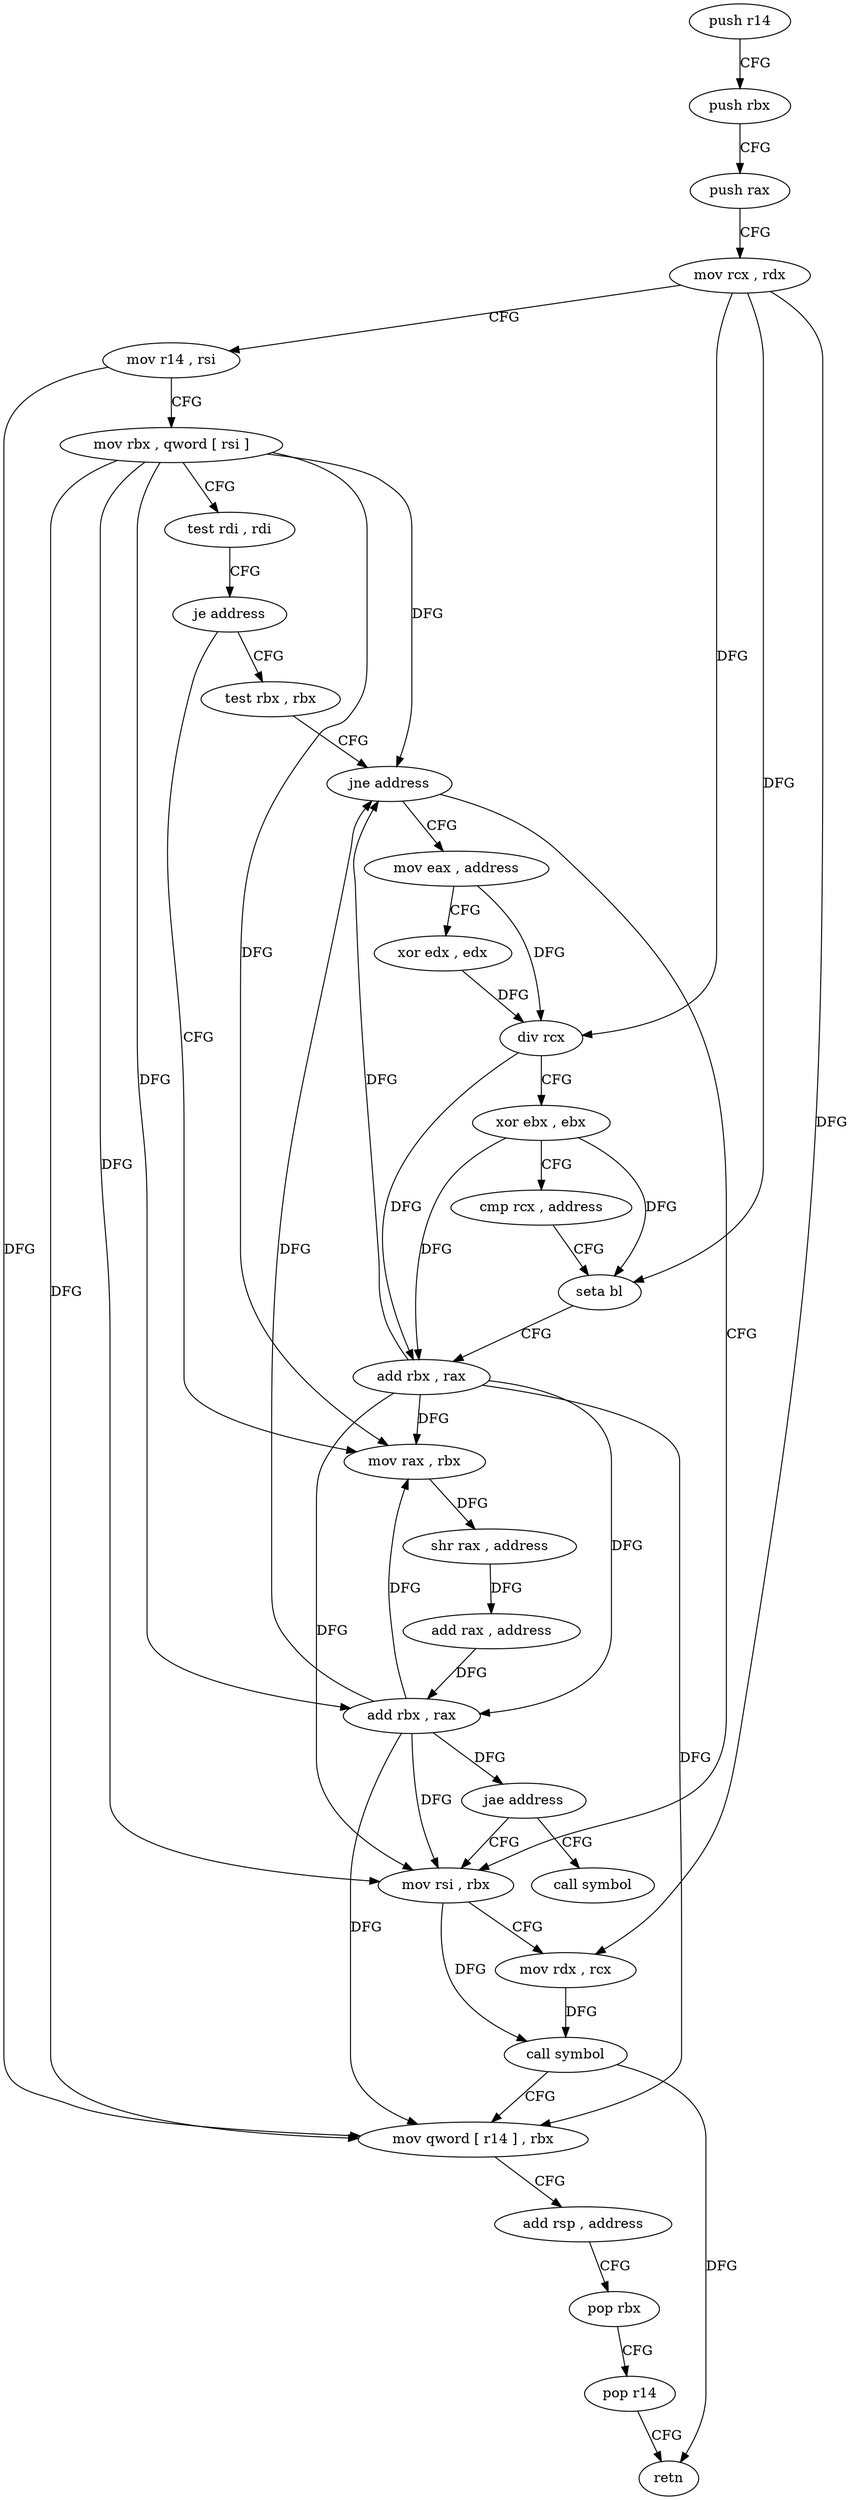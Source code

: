 digraph "func" {
"4217552" [label = "push r14" ]
"4217554" [label = "push rbx" ]
"4217555" [label = "push rax" ]
"4217556" [label = "mov rcx , rdx" ]
"4217559" [label = "mov r14 , rsi" ]
"4217562" [label = "mov rbx , qword [ rsi ]" ]
"4217565" [label = "test rdi , rdi" ]
"4217568" [label = "je address" ]
"4217590" [label = "test rbx , rbx" ]
"4217570" [label = "mov rax , rbx" ]
"4217593" [label = "jne address" ]
"4217620" [label = "mov rsi , rbx" ]
"4217595" [label = "mov eax , address" ]
"4217573" [label = "shr rax , address" ]
"4217576" [label = "add rax , address" ]
"4217580" [label = "add rbx , rax" ]
"4217583" [label = "jae address" ]
"4217585" [label = "call symbol" ]
"4217623" [label = "mov rdx , rcx" ]
"4217626" [label = "call symbol" ]
"4217631" [label = "mov qword [ r14 ] , rbx" ]
"4217634" [label = "add rsp , address" ]
"4217638" [label = "pop rbx" ]
"4217639" [label = "pop r14" ]
"4217641" [label = "retn" ]
"4217600" [label = "xor edx , edx" ]
"4217602" [label = "div rcx" ]
"4217605" [label = "xor ebx , ebx" ]
"4217607" [label = "cmp rcx , address" ]
"4217614" [label = "seta bl" ]
"4217617" [label = "add rbx , rax" ]
"4217552" -> "4217554" [ label = "CFG" ]
"4217554" -> "4217555" [ label = "CFG" ]
"4217555" -> "4217556" [ label = "CFG" ]
"4217556" -> "4217559" [ label = "CFG" ]
"4217556" -> "4217623" [ label = "DFG" ]
"4217556" -> "4217602" [ label = "DFG" ]
"4217556" -> "4217614" [ label = "DFG" ]
"4217559" -> "4217562" [ label = "CFG" ]
"4217559" -> "4217631" [ label = "DFG" ]
"4217562" -> "4217565" [ label = "CFG" ]
"4217562" -> "4217593" [ label = "DFG" ]
"4217562" -> "4217570" [ label = "DFG" ]
"4217562" -> "4217580" [ label = "DFG" ]
"4217562" -> "4217620" [ label = "DFG" ]
"4217562" -> "4217631" [ label = "DFG" ]
"4217565" -> "4217568" [ label = "CFG" ]
"4217568" -> "4217590" [ label = "CFG" ]
"4217568" -> "4217570" [ label = "CFG" ]
"4217590" -> "4217593" [ label = "CFG" ]
"4217570" -> "4217573" [ label = "DFG" ]
"4217593" -> "4217620" [ label = "CFG" ]
"4217593" -> "4217595" [ label = "CFG" ]
"4217620" -> "4217623" [ label = "CFG" ]
"4217620" -> "4217626" [ label = "DFG" ]
"4217595" -> "4217600" [ label = "CFG" ]
"4217595" -> "4217602" [ label = "DFG" ]
"4217573" -> "4217576" [ label = "DFG" ]
"4217576" -> "4217580" [ label = "DFG" ]
"4217580" -> "4217583" [ label = "DFG" ]
"4217580" -> "4217593" [ label = "DFG" ]
"4217580" -> "4217570" [ label = "DFG" ]
"4217580" -> "4217620" [ label = "DFG" ]
"4217580" -> "4217631" [ label = "DFG" ]
"4217583" -> "4217620" [ label = "CFG" ]
"4217583" -> "4217585" [ label = "CFG" ]
"4217623" -> "4217626" [ label = "DFG" ]
"4217626" -> "4217631" [ label = "CFG" ]
"4217626" -> "4217641" [ label = "DFG" ]
"4217631" -> "4217634" [ label = "CFG" ]
"4217634" -> "4217638" [ label = "CFG" ]
"4217638" -> "4217639" [ label = "CFG" ]
"4217639" -> "4217641" [ label = "CFG" ]
"4217600" -> "4217602" [ label = "DFG" ]
"4217602" -> "4217605" [ label = "CFG" ]
"4217602" -> "4217617" [ label = "DFG" ]
"4217605" -> "4217607" [ label = "CFG" ]
"4217605" -> "4217614" [ label = "DFG" ]
"4217605" -> "4217617" [ label = "DFG" ]
"4217607" -> "4217614" [ label = "CFG" ]
"4217614" -> "4217617" [ label = "CFG" ]
"4217617" -> "4217620" [ label = "DFG" ]
"4217617" -> "4217593" [ label = "DFG" ]
"4217617" -> "4217570" [ label = "DFG" ]
"4217617" -> "4217580" [ label = "DFG" ]
"4217617" -> "4217631" [ label = "DFG" ]
}
